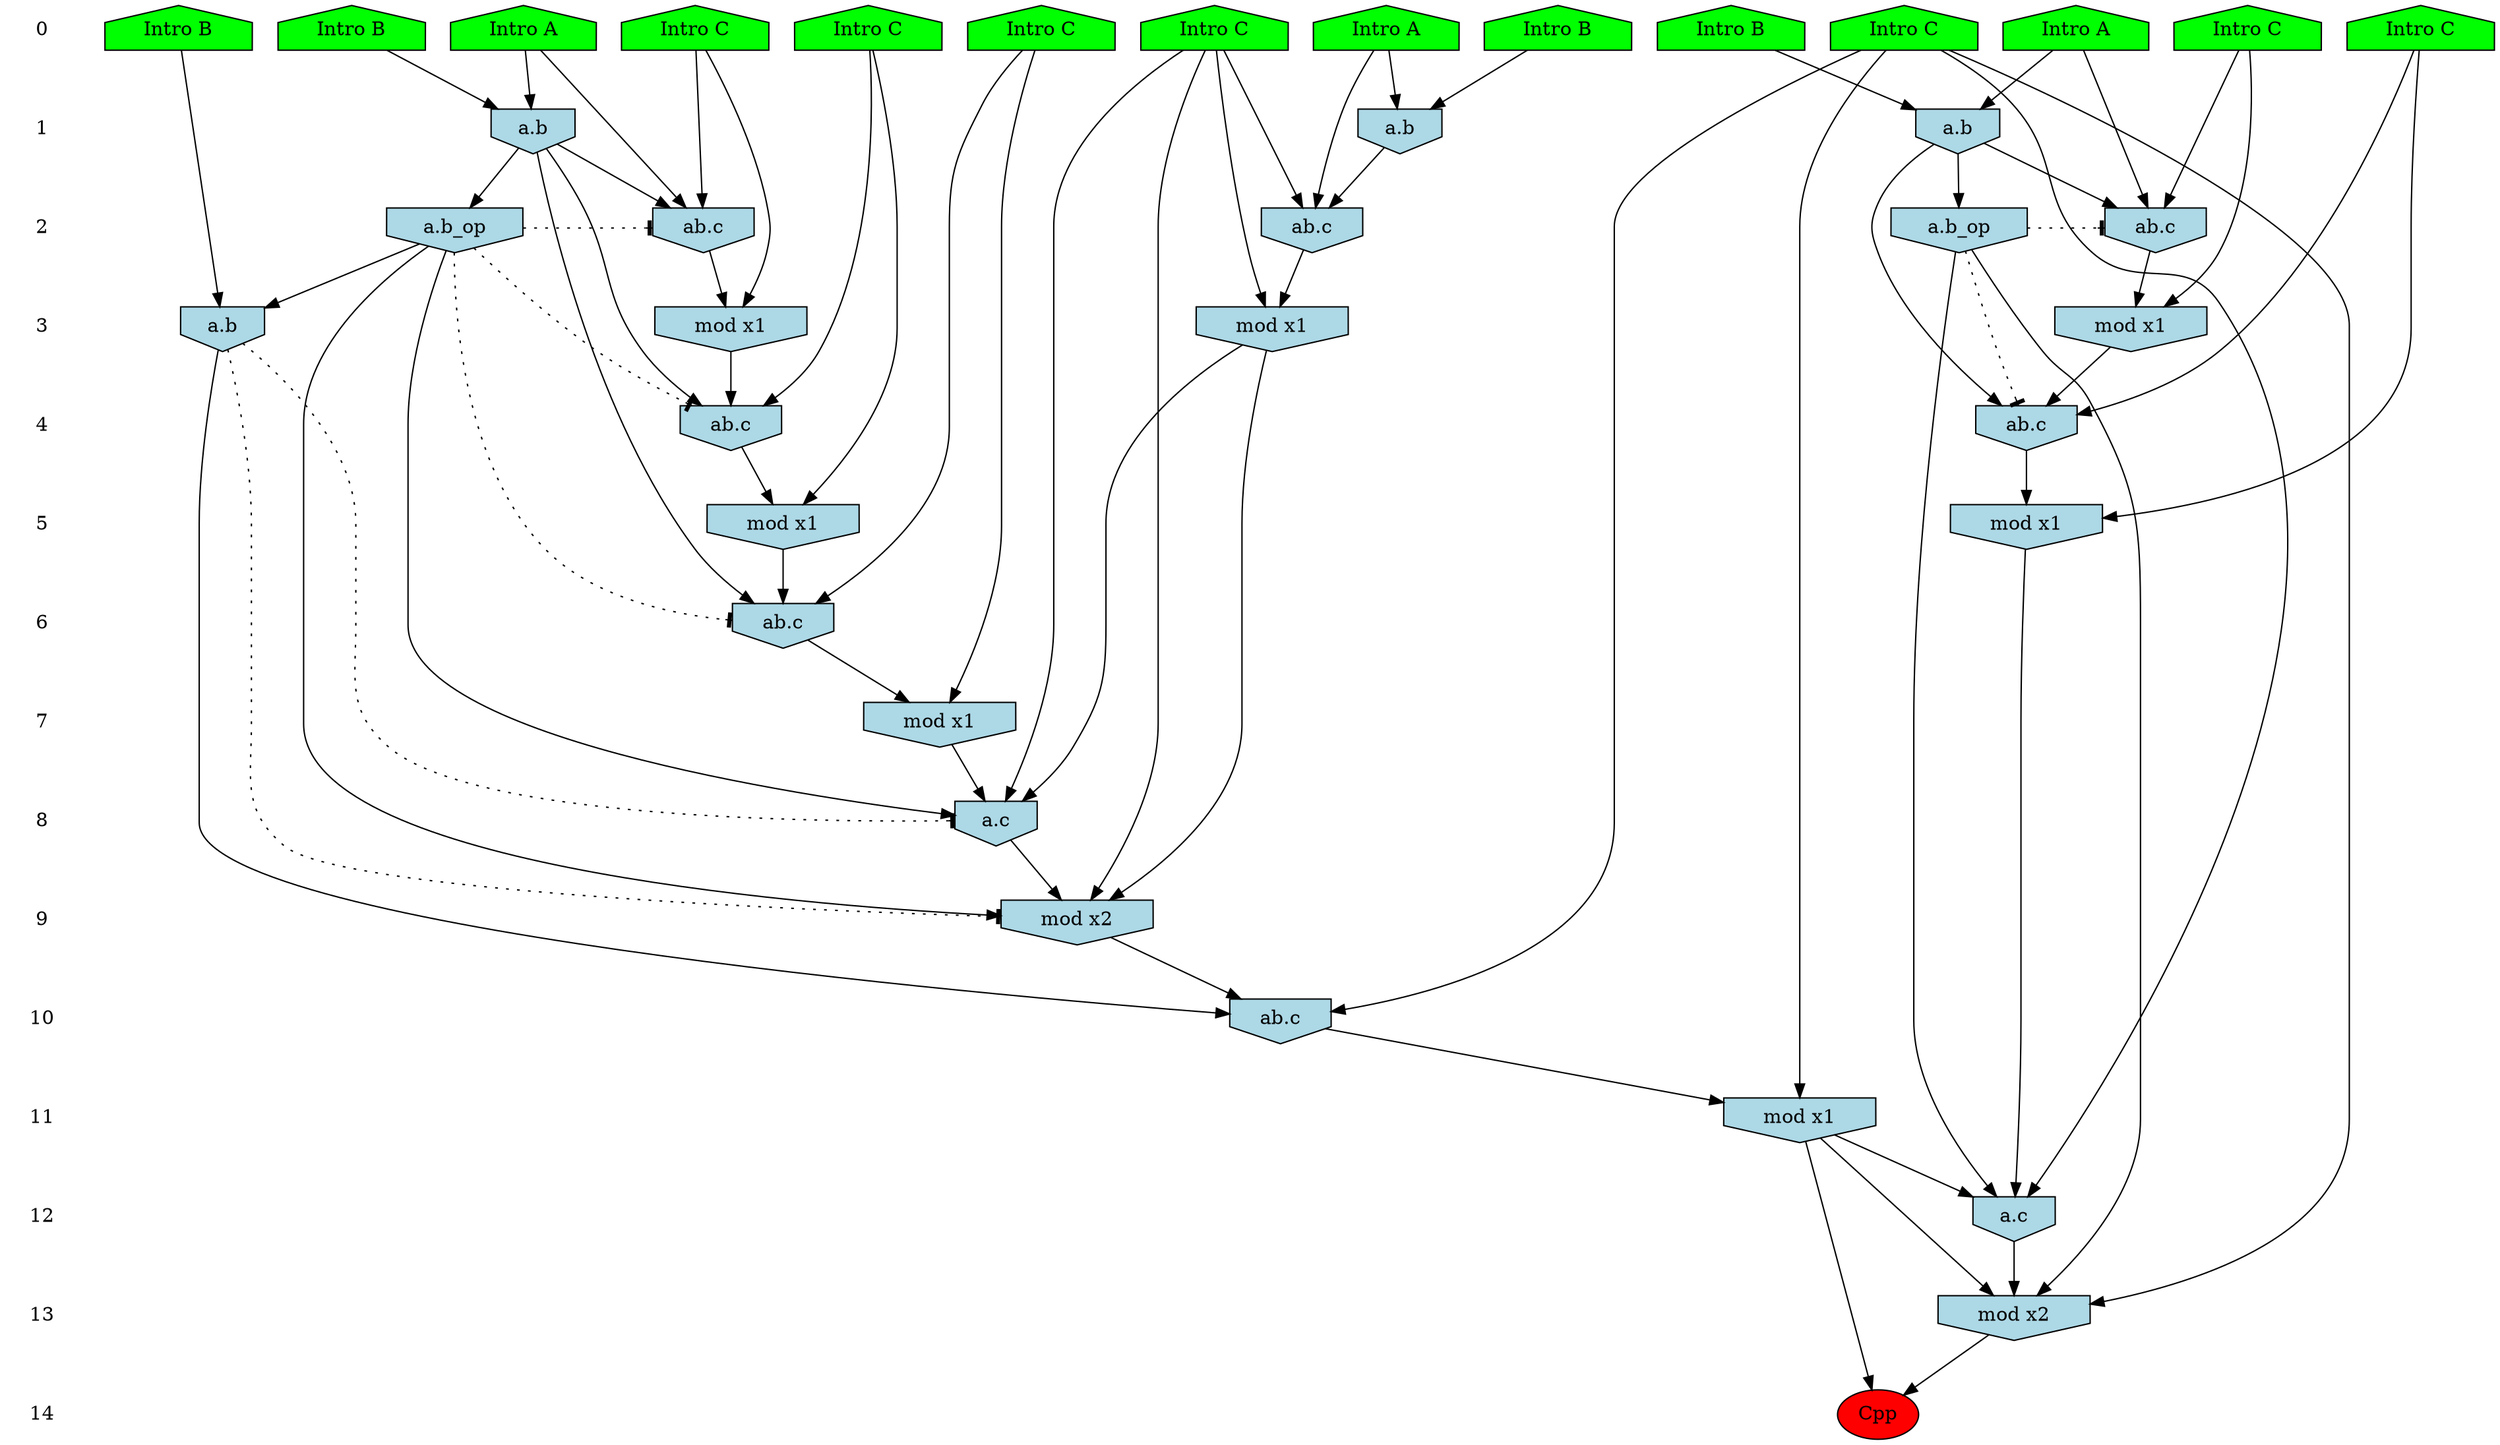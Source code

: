/* Compression of 1 causal flows obtained in average at 9.467856E+00 t.u */
/* Compressed causal flows were: [1188] */
digraph G{
 ranksep=.5 ; 
{ rank = same ; "0" [shape=plaintext] ; node_1 [label ="Intro B", shape=house, style=filled, fillcolor=green] ;
node_2 [label ="Intro A", shape=house, style=filled, fillcolor=green] ;
node_3 [label ="Intro B", shape=house, style=filled, fillcolor=green] ;
node_4 [label ="Intro A", shape=house, style=filled, fillcolor=green] ;
node_5 [label ="Intro B", shape=house, style=filled, fillcolor=green] ;
node_6 [label ="Intro A", shape=house, style=filled, fillcolor=green] ;
node_7 [label ="Intro B", shape=house, style=filled, fillcolor=green] ;
node_8 [label ="Intro C", shape=house, style=filled, fillcolor=green] ;
node_9 [label ="Intro C", shape=house, style=filled, fillcolor=green] ;
node_10 [label ="Intro C", shape=house, style=filled, fillcolor=green] ;
node_11 [label ="Intro C", shape=house, style=filled, fillcolor=green] ;
node_12 [label ="Intro C", shape=house, style=filled, fillcolor=green] ;
node_13 [label ="Intro C", shape=house, style=filled, fillcolor=green] ;
node_14 [label ="Intro C", shape=house, style=filled, fillcolor=green] ;
}
{ rank = same ; "1" [shape=plaintext] ; node_15 [label="a.b", shape=invhouse, style=filled, fillcolor = lightblue] ;
node_18 [label="a.b", shape=invhouse, style=filled, fillcolor = lightblue] ;
node_25 [label="a.b", shape=invhouse, style=filled, fillcolor = lightblue] ;
}
{ rank = same ; "2" [shape=plaintext] ; node_16 [label="ab.c", shape=invhouse, style=filled, fillcolor = lightblue] ;
node_19 [label="ab.c", shape=invhouse, style=filled, fillcolor = lightblue] ;
node_24 [label="a.b_op", shape=invhouse, style=filled, fillcolor = lightblue] ;
node_26 [label="ab.c", shape=invhouse, style=filled, fillcolor = lightblue] ;
node_35 [label="a.b_op", shape=invhouse, style=filled, fillcolor = lightblue] ;
}
{ rank = same ; "3" [shape=plaintext] ; node_17 [label="mod x1", shape=invhouse, style=filled, fillcolor = lightblue] ;
node_21 [label="mod x1", shape=invhouse, style=filled, fillcolor = lightblue] ;
node_28 [label="mod x1", shape=invhouse, style=filled, fillcolor = lightblue] ;
node_32 [label="a.b", shape=invhouse, style=filled, fillcolor = lightblue] ;
}
{ rank = same ; "4" [shape=plaintext] ; node_20 [label="ab.c", shape=invhouse, style=filled, fillcolor = lightblue] ;
node_29 [label="ab.c", shape=invhouse, style=filled, fillcolor = lightblue] ;
}
{ rank = same ; "5" [shape=plaintext] ; node_22 [label="mod x1", shape=invhouse, style=filled, fillcolor = lightblue] ;
node_34 [label="mod x1", shape=invhouse, style=filled, fillcolor = lightblue] ;
}
{ rank = same ; "6" [shape=plaintext] ; node_23 [label="ab.c", shape=invhouse, style=filled, fillcolor = lightblue] ;
}
{ rank = same ; "7" [shape=plaintext] ; node_27 [label="mod x1", shape=invhouse, style=filled, fillcolor = lightblue] ;
}
{ rank = same ; "8" [shape=plaintext] ; node_30 [label="a.c", shape=invhouse, style=filled, fillcolor = lightblue] ;
}
{ rank = same ; "9" [shape=plaintext] ; node_31 [label="mod x2", shape=invhouse, style=filled, fillcolor = lightblue] ;
}
{ rank = same ; "10" [shape=plaintext] ; node_33 [label="ab.c", shape=invhouse, style=filled, fillcolor = lightblue] ;
}
{ rank = same ; "11" [shape=plaintext] ; node_36 [label="mod x1", shape=invhouse, style=filled, fillcolor = lightblue] ;
}
{ rank = same ; "12" [shape=plaintext] ; node_37 [label="a.c", shape=invhouse, style=filled, fillcolor = lightblue] ;
}
{ rank = same ; "13" [shape=plaintext] ; node_38 [label="mod x2", shape=invhouse, style=filled, fillcolor = lightblue] ;
}
{ rank = same ; "14" [shape=plaintext] ; node_39 [label ="Cpp", style=filled, fillcolor=red] ;
}
"0" -> "1" [style="invis"]; 
"1" -> "2" [style="invis"]; 
"2" -> "3" [style="invis"]; 
"3" -> "4" [style="invis"]; 
"4" -> "5" [style="invis"]; 
"5" -> "6" [style="invis"]; 
"6" -> "7" [style="invis"]; 
"7" -> "8" [style="invis"]; 
"8" -> "9" [style="invis"]; 
"9" -> "10" [style="invis"]; 
"10" -> "11" [style="invis"]; 
"11" -> "12" [style="invis"]; 
"12" -> "13" [style="invis"]; 
"13" -> "14" [style="invis"]; 
node_1 -> node_15
node_4 -> node_15
node_4 -> node_16
node_8 -> node_16
node_15 -> node_16
node_8 -> node_17
node_16 -> node_17
node_5 -> node_18
node_6 -> node_18
node_6 -> node_19
node_11 -> node_19
node_18 -> node_19
node_9 -> node_20
node_15 -> node_20
node_17 -> node_20
node_11 -> node_21
node_19 -> node_21
node_9 -> node_22
node_20 -> node_22
node_14 -> node_23
node_15 -> node_23
node_22 -> node_23
node_15 -> node_24
node_2 -> node_25
node_7 -> node_25
node_2 -> node_26
node_10 -> node_26
node_25 -> node_26
node_14 -> node_27
node_23 -> node_27
node_10 -> node_28
node_26 -> node_28
node_12 -> node_29
node_25 -> node_29
node_28 -> node_29
node_11 -> node_30
node_21 -> node_30
node_24 -> node_30
node_27 -> node_30
node_11 -> node_31
node_21 -> node_31
node_24 -> node_31
node_30 -> node_31
node_3 -> node_32
node_24 -> node_32
node_13 -> node_33
node_31 -> node_33
node_32 -> node_33
node_12 -> node_34
node_29 -> node_34
node_25 -> node_35
node_13 -> node_36
node_33 -> node_36
node_13 -> node_37
node_34 -> node_37
node_35 -> node_37
node_36 -> node_37
node_13 -> node_38
node_35 -> node_38
node_36 -> node_38
node_37 -> node_38
node_36 -> node_39
node_38 -> node_39
node_24 -> node_23 [style=dotted, arrowhead = tee] 
node_24 -> node_20 [style=dotted, arrowhead = tee] 
node_24 -> node_16 [style=dotted, arrowhead = tee] 
node_32 -> node_31 [style=dotted, arrowhead = tee] 
node_32 -> node_30 [style=dotted, arrowhead = tee] 
node_35 -> node_29 [style=dotted, arrowhead = tee] 
node_35 -> node_26 [style=dotted, arrowhead = tee] 
}
/*
 Dot generation time: 0.000170
*/